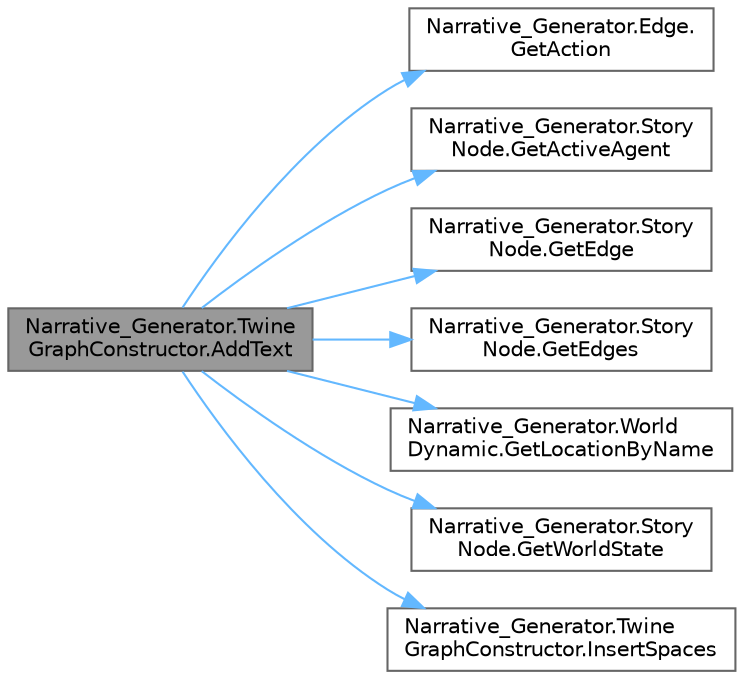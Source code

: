 digraph "Narrative_Generator.TwineGraphConstructor.AddText"
{
 // LATEX_PDF_SIZE
  bgcolor="transparent";
  edge [fontname=Helvetica,fontsize=10,labelfontname=Helvetica,labelfontsize=10];
  node [fontname=Helvetica,fontsize=10,shape=box,height=0.2,width=0.4];
  rankdir="LR";
  Node1 [label="Narrative_Generator.Twine\lGraphConstructor.AddText",height=0.2,width=0.4,color="gray40", fillcolor="grey60", style="filled", fontcolor="black",tooltip="Method for creating a description of the reached node."];
  Node1 -> Node2 [color="steelblue1",style="solid"];
  Node2 [label="Narrative_Generator.Edge.\lGetAction",height=0.2,width=0.4,color="grey40", fillcolor="white", style="filled",URL="$class_narrative___generator_1_1_edge.html#af4cf57a1cc22a025d7a9cbb697097c16",tooltip="This method returns the action attached to this edge."];
  Node1 -> Node3 [color="steelblue1",style="solid"];
  Node3 [label="Narrative_Generator.Story\lNode.GetActiveAgent",height=0.2,width=0.4,color="grey40", fillcolor="white", style="filled",URL="$class_narrative___generator_1_1_story_node.html#ad12b92efc9b06a4ee82d4f975a4c5f1d",tooltip="Returns information about the active agent."];
  Node1 -> Node4 [color="steelblue1",style="solid"];
  Node4 [label="Narrative_Generator.Story\lNode.GetEdge",height=0.2,width=0.4,color="grey40", fillcolor="white", style="filled",URL="$class_narrative___generator_1_1_story_node.html#a75f2c93d3724997297d8311f2c715399",tooltip="Returns the specified edge from the list of edges connected to the this node."];
  Node1 -> Node5 [color="steelblue1",style="solid"];
  Node5 [label="Narrative_Generator.Story\lNode.GetEdges",height=0.2,width=0.4,color="grey40", fillcolor="white", style="filled",URL="$class_narrative___generator_1_1_story_node.html#a546432f24cda5eb8081df4866c781feb",tooltip="Returns a list of all edges connected to the this node."];
  Node1 -> Node6 [color="steelblue1",style="solid"];
  Node6 [label="Narrative_Generator.World\lDynamic.GetLocationByName",height=0.2,width=0.4,color="grey40", fillcolor="white", style="filled",URL="$class_narrative___generator_1_1_world_dynamic.html#a43619eb102a56e16a22a5aa5d5b7c1b0",tooltip="Returns a location from the list of locations if the specified name matches the name of the location."];
  Node1 -> Node7 [color="steelblue1",style="solid"];
  Node7 [label="Narrative_Generator.Story\lNode.GetWorldState",height=0.2,width=0.4,color="grey40", fillcolor="white", style="filled",URL="$class_narrative___generator_1_1_story_node.html#ab3e318148d1f96d599db8611347b42fb",tooltip="Returns the storyworld state stored by the node."];
  Node1 -> Node8 [color="steelblue1",style="solid"];
  Node8 [label="Narrative_Generator.Twine\lGraphConstructor.InsertSpaces",height=0.2,width=0.4,color="grey40", fillcolor="white", style="filled",URL="$class_narrative___generator_1_1_twine_graph_constructor.html#a93c90b8b66be571d8d833f952417ce64",tooltip="A method that separates compound words into separate ones, using capital letters as a separator."];
}

